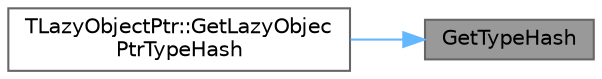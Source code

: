 digraph "GetTypeHash"
{
 // INTERACTIVE_SVG=YES
 // LATEX_PDF_SIZE
  bgcolor="transparent";
  edge [fontname=Helvetica,fontsize=10,labelfontname=Helvetica,labelfontsize=10];
  node [fontname=Helvetica,fontsize=10,shape=box,height=0.2,width=0.4];
  rankdir="RL";
  Node1 [id="Node000001",label="GetTypeHash",height=0.2,width=0.4,color="gray40", fillcolor="grey60", style="filled", fontcolor="black",tooltip="Hash function."];
  Node1 -> Node2 [id="edge1_Node000001_Node000002",dir="back",color="steelblue1",style="solid",tooltip=" "];
  Node2 [id="Node000002",label="TLazyObjectPtr::GetLazyObjec\lPtrTypeHash",height=0.2,width=0.4,color="grey40", fillcolor="white", style="filled",URL="$d5/d73/structTLazyObjectPtr.html#a138ce5f2a716d897f41b4cb8e9e2c2f7",tooltip="Hash function."];
}

